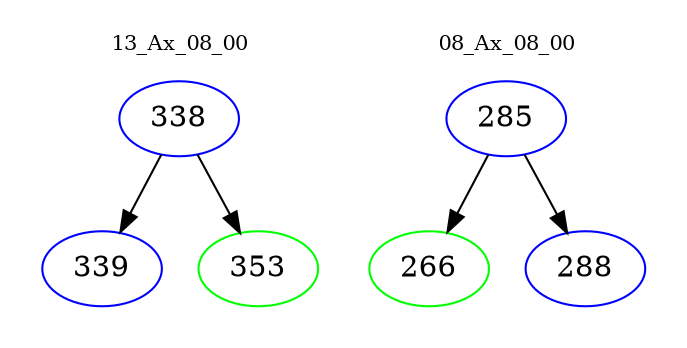 digraph{
subgraph cluster_0 {
color = white
label = "13_Ax_08_00";
fontsize=10;
T0_338 [label="338", color="blue"]
T0_338 -> T0_339 [color="black"]
T0_339 [label="339", color="blue"]
T0_338 -> T0_353 [color="black"]
T0_353 [label="353", color="green"]
}
subgraph cluster_1 {
color = white
label = "08_Ax_08_00";
fontsize=10;
T1_285 [label="285", color="blue"]
T1_285 -> T1_266 [color="black"]
T1_266 [label="266", color="green"]
T1_285 -> T1_288 [color="black"]
T1_288 [label="288", color="blue"]
}
}
